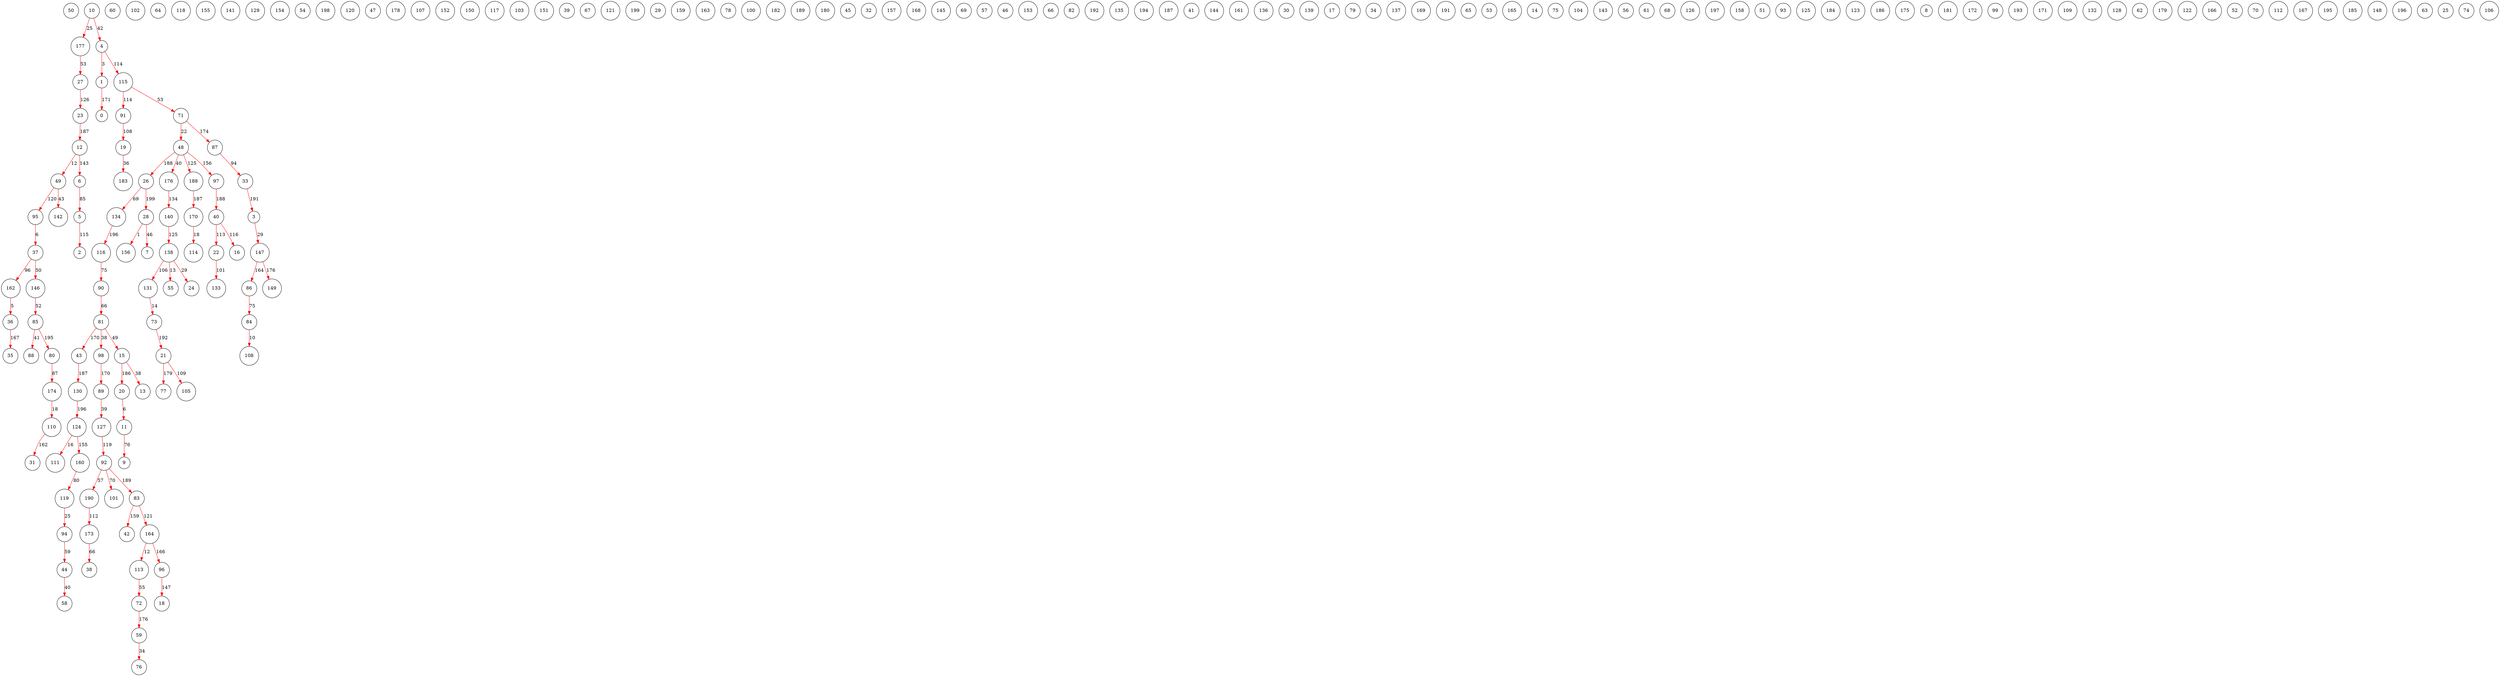 digraph G {
layout=dot;
node [shape=circle];
edge [dir=forward];
50 [style=filled, fillcolor="white"];
81 [style=filled, fillcolor="white"];
43 [style=filled, fillcolor="white"];
1 [style=filled, fillcolor="white"];
114 [style=filled, fillcolor="white"];
60 [style=filled, fillcolor="white"];
77 [style=filled, fillcolor="white"];
102 [style=filled, fillcolor="white"];
124 [style=filled, fillcolor="white"];
134 [style=filled, fillcolor="white"];
64 [style=filled, fillcolor="white"];
95 [style=filled, fillcolor="white"];
73 [style=filled, fillcolor="white"];
118 [style=filled, fillcolor="white"];
85 [style=filled, fillcolor="white"];
119 [style=filled, fillcolor="white"];
155 [style=filled, fillcolor="white"];
131 [style=filled, fillcolor="white"];
141 [style=filled, fillcolor="white"];
129 [style=filled, fillcolor="white"];
154 [style=filled, fillcolor="white"];
54 [style=filled, fillcolor="white"];
91 [style=filled, fillcolor="white"];
198 [style=filled, fillcolor="white"];
156 [style=filled, fillcolor="white"];
120 [style=filled, fillcolor="white"];
89 [style=filled, fillcolor="white"];
47 [style=filled, fillcolor="white"];
22 [style=filled, fillcolor="white"];
178 [style=filled, fillcolor="white"];
76 [style=filled, fillcolor="white"];
28 [style=filled, fillcolor="white"];
107 [style=filled, fillcolor="white"];
40 [style=filled, fillcolor="white"];
152 [style=filled, fillcolor="white"];
98 [style=filled, fillcolor="white"];
9 [style=filled, fillcolor="white"];
190 [style=filled, fillcolor="white"];
173 [style=filled, fillcolor="white"];
177 [style=filled, fillcolor="white"];
26 [style=filled, fillcolor="white"];
150 [style=filled, fillcolor="white"];
27 [style=filled, fillcolor="white"];
88 [style=filled, fillcolor="white"];
113 [style=filled, fillcolor="white"];
19 [style=filled, fillcolor="white"];
117 [style=filled, fillcolor="white"];
105 [style=filled, fillcolor="white"];
96 [style=filled, fillcolor="white"];
103 [style=filled, fillcolor="white"];
111 [style=filled, fillcolor="white"];
151 [style=filled, fillcolor="white"];
127 [style=filled, fillcolor="white"];
11 [style=filled, fillcolor="white"];
39 [style=filled, fillcolor="white"];
67 [style=filled, fillcolor="white"];
121 [style=filled, fillcolor="white"];
199 [style=filled, fillcolor="white"];
29 [style=filled, fillcolor="white"];
38 [style=filled, fillcolor="white"];
48 [style=filled, fillcolor="white"];
159 [style=filled, fillcolor="white"];
116 [style=filled, fillcolor="white"];
7 [style=filled, fillcolor="white"];
18 [style=filled, fillcolor="white"];
163 [style=filled, fillcolor="white"];
78 [style=filled, fillcolor="white"];
100 [style=filled, fillcolor="white"];
80 [style=filled, fillcolor="white"];
21 [style=filled, fillcolor="white"];
182 [style=filled, fillcolor="white"];
189 [style=filled, fillcolor="white"];
180 [style=filled, fillcolor="white"];
45 [style=filled, fillcolor="white"];
160 [style=filled, fillcolor="white"];
32 [style=filled, fillcolor="white"];
157 [style=filled, fillcolor="white"];
168 [style=filled, fillcolor="white"];
145 [style=filled, fillcolor="white"];
69 [style=filled, fillcolor="white"];
57 [style=filled, fillcolor="white"];
46 [style=filled, fillcolor="white"];
153 [style=filled, fillcolor="white"];
31 [style=filled, fillcolor="white"];
66 [style=filled, fillcolor="white"];
82 [style=filled, fillcolor="white"];
4 [style=filled, fillcolor="white"];
192 [style=filled, fillcolor="white"];
135 [style=filled, fillcolor="white"];
138 [style=filled, fillcolor="white"];
194 [style=filled, fillcolor="white"];
187 [style=filled, fillcolor="white"];
86 [style=filled, fillcolor="white"];
92 [style=filled, fillcolor="white"];
108 [style=filled, fillcolor="white"];
2 [style=filled, fillcolor="white"];
20 [style=filled, fillcolor="white"];
41 [style=filled, fillcolor="white"];
144 [style=filled, fillcolor="white"];
130 [style=filled, fillcolor="white"];
12 [style=filled, fillcolor="white"];
49 [style=filled, fillcolor="white"];
37 [style=filled, fillcolor="white"];
161 [style=filled, fillcolor="white"];
59 [style=filled, fillcolor="white"];
142 [style=filled, fillcolor="white"];
136 [style=filled, fillcolor="white"];
10 [style=filled, fillcolor="white"];
6 [style=filled, fillcolor="white"];
30 [style=filled, fillcolor="white"];
162 [style=filled, fillcolor="white"];
139 [style=filled, fillcolor="white"];
71 [style=filled, fillcolor="white"];
17 [style=filled, fillcolor="white"];
79 [style=filled, fillcolor="white"];
55 [style=filled, fillcolor="white"];
34 [style=filled, fillcolor="white"];
146 [style=filled, fillcolor="white"];
137 [style=filled, fillcolor="white"];
169 [style=filled, fillcolor="white"];
191 [style=filled, fillcolor="white"];
65 [style=filled, fillcolor="white"];
53 [style=filled, fillcolor="white"];
165 [style=filled, fillcolor="white"];
14 [style=filled, fillcolor="white"];
75 [style=filled, fillcolor="white"];
104 [style=filled, fillcolor="white"];
143 [style=filled, fillcolor="white"];
56 [style=filled, fillcolor="white"];
61 [style=filled, fillcolor="white"];
147 [style=filled, fillcolor="white"];
68 [style=filled, fillcolor="white"];
58 [style=filled, fillcolor="white"];
24 [style=filled, fillcolor="white"];
126 [style=filled, fillcolor="white"];
115 [style=filled, fillcolor="white"];
197 [style=filled, fillcolor="white"];
133 [style=filled, fillcolor="white"];
90 [style=filled, fillcolor="white"];
87 [style=filled, fillcolor="white"];
183 [style=filled, fillcolor="white"];
158 [style=filled, fillcolor="white"];
72 [style=filled, fillcolor="white"];
51 [style=filled, fillcolor="white"];
93 [style=filled, fillcolor="white"];
23 [style=filled, fillcolor="white"];
125 [style=filled, fillcolor="white"];
184 [style=filled, fillcolor="white"];
42 [style=filled, fillcolor="white"];
36 [style=filled, fillcolor="white"];
123 [style=filled, fillcolor="white"];
186 [style=filled, fillcolor="white"];
101 [style=filled, fillcolor="white"];
16 [style=filled, fillcolor="white"];
175 [style=filled, fillcolor="white"];
8 [style=filled, fillcolor="white"];
33 [style=filled, fillcolor="white"];
174 [style=filled, fillcolor="white"];
181 [style=filled, fillcolor="white"];
172 [style=filled, fillcolor="white"];
99 [style=filled, fillcolor="white"];
94 [style=filled, fillcolor="white"];
83 [style=filled, fillcolor="white"];
176 [style=filled, fillcolor="white"];
193 [style=filled, fillcolor="white"];
171 [style=filled, fillcolor="white"];
35 [style=filled, fillcolor="white"];
3 [style=filled, fillcolor="white"];
109 [style=filled, fillcolor="white"];
132 [style=filled, fillcolor="white"];
5 [style=filled, fillcolor="white"];
128 [style=filled, fillcolor="white"];
62 [style=filled, fillcolor="white"];
110 [style=filled, fillcolor="white"];
179 [style=filled, fillcolor="white"];
13 [style=filled, fillcolor="white"];
44 [style=filled, fillcolor="white"];
122 [style=filled, fillcolor="white"];
15 [style=filled, fillcolor="white"];
166 [style=filled, fillcolor="white"];
164 [style=filled, fillcolor="white"];
52 [style=filled, fillcolor="white"];
70 [style=filled, fillcolor="white"];
112 [style=filled, fillcolor="white"];
167 [style=filled, fillcolor="white"];
188 [style=filled, fillcolor="white"];
0 [style=filled, fillcolor="white"];
195 [style=filled, fillcolor="white"];
185 [style=filled, fillcolor="white"];
148 [style=filled, fillcolor="white"];
97 [style=filled, fillcolor="white"];
196 [style=filled, fillcolor="white"];
170 [style=filled, fillcolor="white"];
149 [style=filled, fillcolor="white"];
63 [style=filled, fillcolor="white"];
25 [style=filled, fillcolor="white"];
74 [style=filled, fillcolor="white"];
84 [style=filled, fillcolor="white"];
106 [style=filled, fillcolor="white"];
140 [style=filled, fillcolor="white"];
15 -> 20 [color="red", label="186"];
49 -> 142 [color="red", label="43"];
1 -> 0 [color="red", label="171"];
138 -> 55 [color="red", label="13"];
44 -> 58 [color="red", label="40"];
26 -> 134 [color="red", label="69"];
4 -> 115 [color="red", label="114"];
173 -> 38 [color="red", label="66"];
95 -> 37 [color="red", label="6"];
96 -> 18 [color="red", label="147"];
138 -> 24 [color="red", label="29"];
81 -> 43 [color="red", label="170"];
115 -> 91 [color="red", label="114"];
174 -> 110 [color="red", label="18"];
85 -> 88 [color="red", label="41"];
140 -> 138 [color="red", label="125"];
164 -> 96 [color="red", label="166"];
20 -> 11 [color="red", label="6"];
113 -> 72 [color="red", label="55"];
37 -> 162 [color="red", label="96"];
85 -> 80 [color="red", label="195"];
48 -> 176 [color="red", label="40"];
87 -> 33 [color="red", label="94"];
124 -> 160 [color="red", label="155"];
37 -> 146 [color="red", label="50"];
91 -> 19 [color="red", label="108"];
71 -> 48 [color="red", label="22"];
12 -> 49 [color="red", label="12"];
160 -> 119 [color="red", label="80"];
36 -> 35 [color="red", label="167"];
83 -> 42 [color="red", label="159"];
27 -> 23 [color="red", label="126"];
59 -> 76 [color="red", label="34"];
33 -> 3 [color="red", label="191"];
28 -> 156 [color="red", label="1"];
164 -> 113 [color="red", label="12"];
40 -> 16 [color="red", label="116"];
72 -> 59 [color="red", label="176"];
21 -> 77 [color="red", label="179"];
130 -> 124 [color="red", label="196"];
94 -> 44 [color="red", label="59"];
15 -> 13 [color="red", label="38"];
4 -> 1 [color="red", label="3"];
48 -> 188 [color="red", label="125"];
86 -> 84 [color="red", label="75"];
170 -> 114 [color="red", label="18"];
90 -> 81 [color="red", label="66"];
28 -> 7 [color="red", label="46"];
48 -> 26 [color="red", label="188"];
97 -> 40 [color="red", label="188"];
48 -> 97 [color="red", label="156"];
176 -> 140 [color="red", label="134"];
12 -> 6 [color="red", label="143"];
10 -> 4 [color="red", label="42"];
134 -> 116 [color="red", label="196"];
115 -> 71 [color="red", label="53"];
71 -> 87 [color="red", label="174"];
19 -> 183 [color="red", label="36"];
92 -> 83 [color="red", label="189"];
84 -> 108 [color="red", label="10"];
83 -> 164 [color="red", label="121"];
43 -> 130 [color="red", label="187"];
92 -> 190 [color="red", label="57"];
138 -> 131 [color="red", label="106"];
190 -> 173 [color="red", label="112"];
11 -> 9 [color="red", label="76"];
5 -> 2 [color="red", label="115"];
119 -> 94 [color="red", label="25"];
147 -> 149 [color="red", label="176"];
3 -> 147 [color="red", label="29"];
116 -> 90 [color="red", label="75"];
92 -> 101 [color="red", label="70"];
10 -> 177 [color="red", label="25"];
40 -> 22 [color="red", label="113"];
98 -> 89 [color="red", label="170"];
124 -> 111 [color="red", label="16"];
26 -> 28 [color="red", label="199"];
147 -> 86 [color="red", label="164"];
131 -> 73 [color="red", label="14"];
81 -> 15 [color="red", label="49"];
162 -> 36 [color="red", label="5"];
127 -> 92 [color="red", label="119"];
146 -> 85 [color="red", label="52"];
73 -> 21 [color="red", label="192"];
22 -> 133 [color="red", label="101"];
6 -> 5 [color="red", label="85"];
188 -> 170 [color="red", label="187"];
49 -> 95 [color="red", label="120"];
89 -> 127 [color="red", label="39"];
177 -> 27 [color="red", label="53"];
80 -> 174 [color="red", label="87"];
23 -> 12 [color="red", label="187"];
110 -> 31 [color="red", label="162"];
21 -> 105 [color="red", label="109"];
81 -> 98 [color="red", label="38"];
}